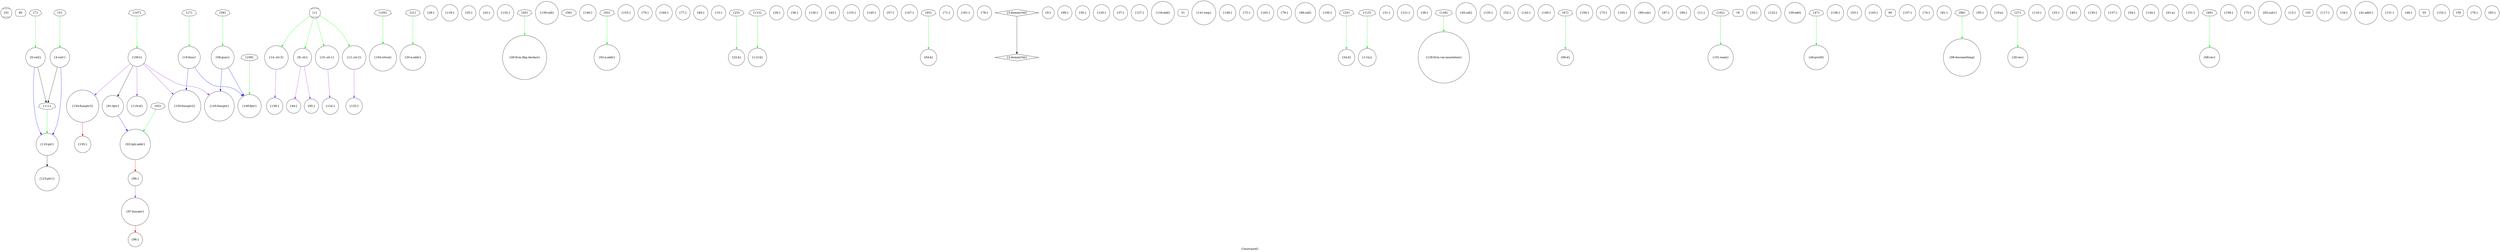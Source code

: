 digraph "ConstraintG" {
	label="ConstraintG";

	Node0x7427200 [shape=record,shape=Mcircle,label="{0}"];
	Node0x7427810 [shape=record,shape=Mrecord,label="{90}"];
	Node0x7427a10 [shape=record,shape=septagon,label="{7}"];
	Node0x7427a10 -> Node0x7439e30[color=green];
	Node0x7427c10 [shape=record,shape=circle,label="{97:funcptr}"];
	Node0x7427c10 -> Node0x742ac10[color=red];
	Node0x7427e10 [shape=record,shape=circle,label="{14:.str.3}"];
	Node0x7427e10 -> Node0x743b830[color=purple];
	Node0x7428010 [shape=record,shape=circle,label="{104:retval}"];
	Node0x7428210 [shape=record,shape=septagon,label="{21}"];
	Node0x7428210 -> Node0x743a630[color=green];
	Node0x7428410 [shape=record,shape=septagon,label="{111}"];
	Node0x7428410 -> Node0x743a830[color=green];
	Node0x7428610 [shape=record,shape=circle,label="{28:}"];
	Node0x7428810 [shape=record,shape=circle,label="{118:}"];
	Node0x7428a10 [shape=record,shape=circle,label="{35:}"];
	Node0x7428c10 [shape=record,shape=circle,label="{125:}"];
	Node0x7428e10 [shape=record,shape=circle,label="{42:}"];
	Node0x7429010 [shape=record,shape=circle,label="{132:}"];
	Node0x7429210 [shape=record,shape=circle,label="{49:llvm.dbg.declare}"];
	Node0x7429410 [shape=record,shape=circle,label="{139:call}"];
	Node0x7429610 [shape=record,shape=octagon,label="{56}"];
	Node0x7429810 [shape=record,shape=circle,label="{146:}"];
	Node0x7429a10 [shape=record,shape=septagon,label="{63}"];
	Node0x7429a10 -> Node0x743be30[color=green];
	Node0x7429c10 [shape=record,shape=circle,label="{153:}"];
	Node0x7429e10 [shape=record,shape=circle,label="{70:}"];
	Node0x742a010 [shape=record,shape=circle,label="{160:}"];
	Node0x742a210 [shape=record,shape=circle,label="{77:}"];
	Node0x742a410 [shape=record,shape=circle,label="{84:}"];
	Node0x742a610 [shape=record,shape=Mcircle,label="{1}"];
	Node0x742a610 -> Node0x742aa10[color=green];
	Node0x742a610 -> Node0x7430e20[color=green];
	Node0x742a610 -> Node0x7437430[color=green];
	Node0x742a610 -> Node0x7427e10[color=green];
	Node0x742a810 [shape=record,shape=circle,label="{91:tptr}"];
	Node0x742a810 -> Node0x7427600[color=blue];
	Node0x742aa10 [shape=record,shape=circle,label="{8:.str}"];
	Node0x742aa10 -> Node0x742f220[color=purple];
	Node0x742aa10 -> Node0x742d410[color=purple];
	Node0x742ac10 [shape=record,shape=circle,label="{98:}"];
	Node0x742ae10 [shape=record,shape=circle,label="{15:}"];
	Node0x742b010 [shape=record,shape=septagon,label="{105}"];
	Node0x742b010 -> Node0x7428010[color=green];
	Node0x742b210 [shape=record,shape=circle,label="{22:k}"];
	Node0x742b410 [shape=record,shape=circle,label="{112:k}"];
	Node0x742b610 [shape=record,shape=circle,label="{29:}"];
	Node0x742b810 [shape=record,shape=circle,label="{119:id}"];
	Node0x742ba10 [shape=record,shape=circle,label="{36:}"];
	Node0x742bc10 [shape=record,shape=circle,label="{126:}"];
	Node0x742be10 [shape=record,shape=circle,label="{43:}"];
	Node0x742c010 [shape=record,shape=circle,label="{133:}"];
	Node0x742c210 [shape=record,shape=septagon,label="{50}"];
	Node0x742c210 -> Node0x7429210[color=green];
	Node0x742c410 [shape=record,shape=circle,label="{140:}"];
	Node0x742c610 [shape=record,shape=circle,label="{57:}"];
	Node0x742c810 [shape=record,shape=circle,label="{147:}"];
	Node0x742ca10 [shape=record,shape=circle,label="{64:k}"];
	Node0x742cc10 [shape=record,shape=circle,label="{154:funcptr3}"];
	Node0x742cc10 -> Node0x7430020[color=red];
	Node0x742ce10 [shape=record,shape=circle,label="{71:}"];
	Node0x742d010 [shape=record,shape=circle,label="{161:}"];
	Node0x742d210 [shape=record,shape=circle,label="{78:}"];
	Node0x742d410 [shape=record,shape=circle,label="{85:}"];
	Node0x7427400 [shape=record,shape=diamond,label="{2:dummyVal}"];
	Node0x7427600 [shape=record,shape=circle,label="{92:tptr.addr}"];
	Node0x7427600 -> Node0x743a030[color=red];
	Node0x742de20 [shape=record,shape=circle,label="{9:}"];
	Node0x742e020 [shape=record,shape=circle,label="{99:}"];
	Node0x742e220 [shape=record,shape=circle,label="{16:func}"];
	Node0x742e220 -> Node0x7434c30[color=blue];
	Node0x742e220 -> Node0x7436430[color=blue];
	Node0x742e420 [shape=record,shape=circle,label="{106:t}"];
	Node0x742e420 -> Node0x742a810[color=black];
	Node0x742e420 -> Node0x742b810[color=purple];
	Node0x742e420 -> Node0x743bc30[color=purple];
	Node0x742e420 -> Node0x7436430[color=purple];
	Node0x742e420 -> Node0x742cc10[color=purple];
	Node0x742e620 [shape=record,shape=septagon,label="{23}"];
	Node0x742e620 -> Node0x742b210[color=green];
	Node0x742e820 [shape=record,shape=septagon,label="{113}"];
	Node0x742e820 -> Node0x742b410[color=green];
	Node0x742ea20 [shape=record,shape=circle,label="{30:}"];
	Node0x742ec20 [shape=record,shape=circle,label="{120:}"];
	Node0x742ee20 [shape=record,shape=circle,label="{37:}"];
	Node0x742f020 [shape=record,shape=circle,label="{127:}"];
	Node0x742f220 [shape=record,shape=circle,label="{44:}"];
	Node0x742f420 [shape=record,shape=circle,label="{134:add}"];
	Node0x742f620 [shape=record,shape=Mrecord,label="{51}"];
	Node0x742f820 [shape=record,shape=circle,label="{141:cmp}"];
	Node0x742fa20 [shape=record,shape=circle,label="{58:gunc}"];
	Node0x742fa20 -> Node0x7434c30[color=blue];
	Node0x742fa20 -> Node0x743bc30[color=blue];
	Node0x742fc20 [shape=record,shape=circle,label="{148:}"];
	Node0x742fe20 [shape=record,shape=septagon,label="{65}"];
	Node0x742fe20 -> Node0x742ca10[color=green];
	Node0x7430020 [shape=record,shape=circle,label="{155:}"];
	Node0x7430220 [shape=record,shape=circle,label="{72:}"];
	Node0x7430420 [shape=record,shape=circle,label="{162:}"];
	Node0x7430620 [shape=record,shape=circle,label="{79:}"];
	Node0x7430820 [shape=record,shape=circle,label="{86:call}"];
	Node0x7430a20 [shape=record,shape=diamond,label="{3:dummyVal}"];
	Node0x7430a20 -> Node0x7427400[color=black];
	Node0x7430c20 [shape=record,shape=septagon,label="{93}"];
	Node0x7430c20 -> Node0x7427600[color=green];
	Node0x7430e20 [shape=record,shape=circle,label="{10:.str.1}"];
	Node0x7430e20 -> Node0x743b030[color=purple];
	Node0x7431020 [shape=record,shape=circle,label="{100:}"];
	Node0x7431220 [shape=record,shape=septagon,label="{17}"];
	Node0x7431220 -> Node0x742e220[color=green];
	Node0x7431420 [shape=record,shape=septagon,label="{107}"];
	Node0x7431420 -> Node0x742e420[color=green];
	Node0x7431620 [shape=record,shape=circle,label="{24:d}"];
	Node0x7431820 [shape=record,shape=circle,label="{114:j}"];
	Node0x7431a20 [shape=record,shape=circle,label="{31:}"];
	Node0x7431c20 [shape=record,shape=circle,label="{121:}"];
	Node0x7431e20 [shape=record,shape=circle,label="{38:}"];
	Node0x7432020 [shape=record,shape=circle,label="{128:llvm.var.annotation}"];
	Node0x7432220 [shape=record,shape=circle,label="{45:call}"];
	Node0x7432420 [shape=record,shape=circle,label="{135:}"];
	Node0x7432620 [shape=record,shape=circle,label="{52:}"];
	Node0x7432820 [shape=record,shape=circle,label="{142:}"];
	Node0x7432a20 [shape=record,shape=septagon,label="{59}"];
	Node0x7432a20 -> Node0x742fa20[color=green];
	Node0x7432c20 [shape=record,shape=circle,label="{149:}"];
	Node0x7432e20 [shape=record,shape=circle,label="{66:d}"];
	Node0x7433020 [shape=record,shape=circle,label="{156:}"];
	Node0x7433220 [shape=record,shape=circle,label="{73:}"];
	Node0x7433420 [shape=record,shape=circle,label="{163:}"];
	Node0x7433620 [shape=record,shape=circle,label="{80:sub}"];
	Node0x7433820 [shape=record,shape=circle,label="{87:}"];
	Node0x742d610 [shape=record,shape=circle,label="{4:val1}"];
	Node0x742d610 -> Node0x7428410[color=black];
	Node0x742d610 -> Node0x743a830[color=blue];
	Node0x742d810 [shape=record,shape=circle,label="{94:}"];
	Node0x742da10 [shape=record,shape=circle,label="{11:}"];
	Node0x742dc10 [shape=record,shape=circle,label="{101:main}"];
	Node0x7434a30 [shape=record,shape=Mrecord,label="{18}"];
	Node0x7434c30 [shape=record,shape=circle,label="{108:fptr}"];
	Node0x7434e30 [shape=record,shape=septagon,label="{25}"];
	Node0x7434e30 -> Node0x7431620[color=green];
	Node0x7435030 [shape=record,shape=septagon,label="{115}"];
	Node0x7435030 -> Node0x7431820[color=green];
	Node0x7435230 [shape=record,shape=circle,label="{32:}"];
	Node0x7435430 [shape=record,shape=circle,label="{122:}"];
	Node0x7435630 [shape=record,shape=circle,label="{39:add}"];
	Node0x7435830 [shape=record,shape=septagon,label="{129}"];
	Node0x7435830 -> Node0x7432020[color=green];
	Node0x7435a30 [shape=record,shape=circle,label="{46:printf}"];
	Node0x7435c30 [shape=record,shape=circle,label="{136:}"];
	Node0x7435e30 [shape=record,shape=circle,label="{53:}"];
	Node0x7436030 [shape=record,shape=circle,label="{143:}"];
	Node0x7436230 [shape=record,shape=Mrecord,label="{60}"];
	Node0x7436430 [shape=record,shape=circle,label="{150:funcptr2}"];
	Node0x7436630 [shape=record,shape=septagon,label="{67}"];
	Node0x7436630 -> Node0x7432e20[color=green];
	Node0x7436830 [shape=record,shape=circle,label="{157:}"];
	Node0x7436a30 [shape=record,shape=circle,label="{74:}"];
	Node0x7436c30 [shape=record,shape=circle,label="{81:}"];
	Node0x7436e30 [shape=record,shape=circle,label="{88:dosomething}"];
	Node0x7437030 [shape=record,shape=septagon,label="{5}"];
	Node0x7437030 -> Node0x742d610[color=green];
	Node0x7437230 [shape=record,shape=circle,label="{95:}"];
	Node0x7437430 [shape=record,shape=circle,label="{12:.str.2}"];
	Node0x7437430 -> Node0x7428c10[color=purple];
	Node0x7437630 [shape=record,shape=septagon,label="{102}"];
	Node0x7437630 -> Node0x742dc10[color=green];
	Node0x7437830 [shape=record,shape=circle,label="{19:a}"];
	Node0x7437a30 [shape=record,shape=septagon,label="{109}"];
	Node0x7437a30 -> Node0x7434c30[color=green];
	Node0x7437c30 [shape=record,shape=circle,label="{26:res}"];
	Node0x7437e30 [shape=record,shape=circle,label="{116:}"];
	Node0x7438030 [shape=record,shape=circle,label="{33:}"];
	Node0x7438230 [shape=record,shape=circle,label="{123:ptr1}"];
	Node0x7438430 [shape=record,shape=circle,label="{40:}"];
	Node0x7438630 [shape=record,shape=circle,label="{130:}"];
	Node0x7438830 [shape=record,shape=septagon,label="{47}"];
	Node0x7438830 -> Node0x7435a30[color=green];
	Node0x7438a30 [shape=record,shape=circle,label="{137:}"];
	Node0x7438c30 [shape=record,shape=circle,label="{54:}"];
	Node0x7438e30 [shape=record,shape=circle,label="{144:}"];
	Node0x7439030 [shape=record,shape=circle,label="{61:a}"];
	Node0x7439230 [shape=record,shape=circle,label="{151:}"];
	Node0x7439430 [shape=record,shape=circle,label="{68:res}"];
	Node0x7439630 [shape=record,shape=circle,label="{158:}"];
	Node0x7439830 [shape=record,shape=circle,label="{75:}"];
	Node0x7439a30 [shape=record,shape=circle,label="{82:sub1}"];
	Node0x7439c30 [shape=record,shape=septagon,label="{89}"];
	Node0x7439c30 -> Node0x7436e30[color=green];
	Node0x7439e30 [shape=record,shape=circle,label="{6:val2}"];
	Node0x7439e30 -> Node0x7428410[color=black];
	Node0x7439e30 -> Node0x743a830[color=blue];
	Node0x743a030 [shape=record,shape=circle,label="{96:}"];
	Node0x743a030 -> Node0x7427c10[color=purple];
	Node0x743a230 [shape=record,shape=circle,label="{13:}"];
	Node0x743a430 [shape=record,shape=Mrecord,label="{103}"];
	Node0x743a630 [shape=record,shape=circle,label="{20:a.addr}"];
	Node0x743a830 [shape=record,shape=circle,label="{110:ptr}"];
	Node0x743a830 -> Node0x7438230[color=black];
	Node0x743aa30 [shape=record,shape=septagon,label="{27}"];
	Node0x743aa30 -> Node0x7437c30[color=green];
	Node0x743ac30 [shape=record,shape=circle,label="{117:}"];
	Node0x743ae30 [shape=record,shape=circle,label="{34:}"];
	Node0x743b030 [shape=record,shape=circle,label="{124:}"];
	Node0x743b230 [shape=record,shape=circle,label="{41:add1}"];
	Node0x743b430 [shape=record,shape=circle,label="{131:}"];
	Node0x743b630 [shape=record,shape=circle,label="{48:}"];
	Node0x743b830 [shape=record,shape=circle,label="{138:}"];
	Node0x743ba30 [shape=record,shape=Mrecord,label="{55}"];
	Node0x743bc30 [shape=record,shape=circle,label="{145:funcptr}"];
	Node0x743be30 [shape=record,shape=circle,label="{62:a.addr}"];
	Node0x743c030 [shape=record,shape=circle,label="{152:}"];
	Node0x743c230 [shape=record,shape=septagon,label="{69}"];
	Node0x743c230 -> Node0x7439430[color=green];
	Node0x743c430 [shape=record,shape=Mrecord,label="{159}"];
	Node0x743c630 [shape=record,shape=circle,label="{76:}"];
	Node0x743c830 [shape=record,shape=circle,label="{83:}"];
}
